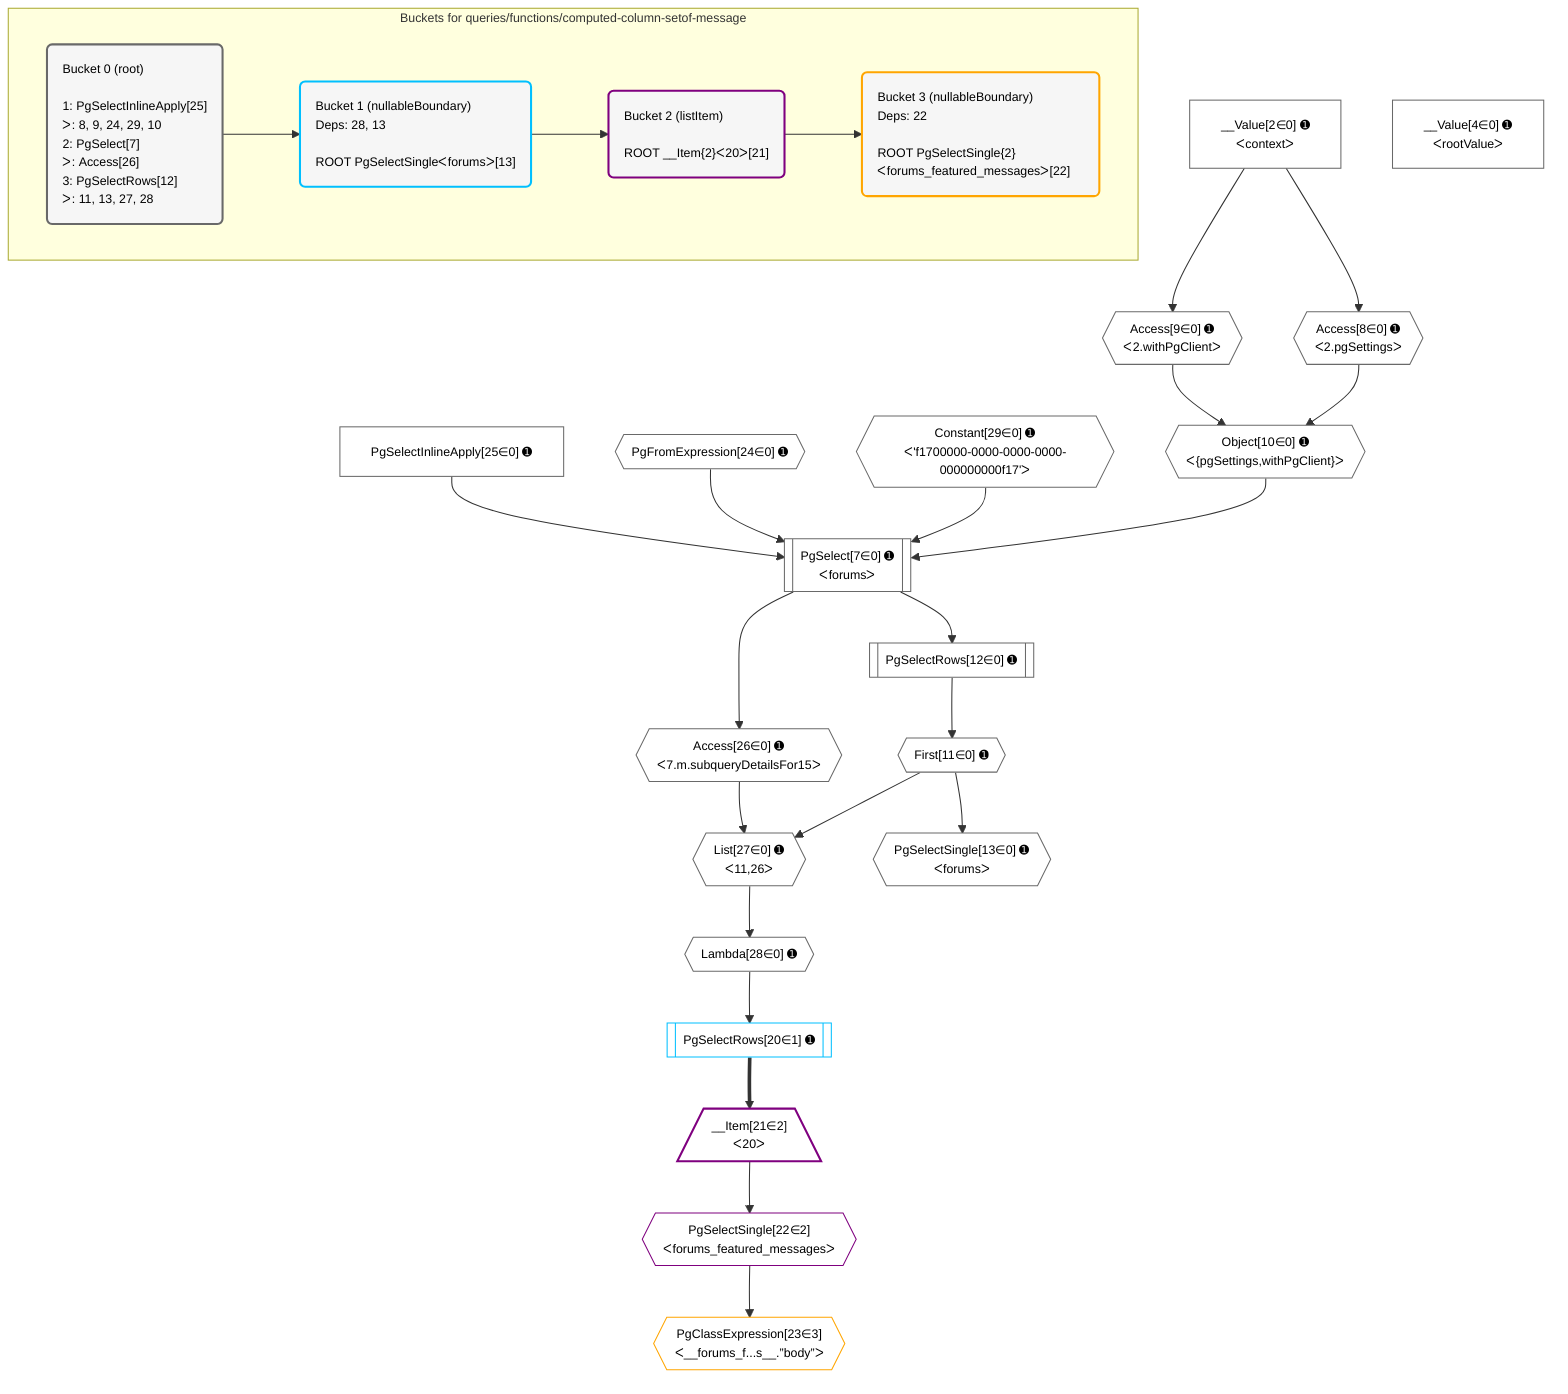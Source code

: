 %%{init: {'themeVariables': { 'fontSize': '12px'}}}%%
graph TD
    classDef path fill:#eee,stroke:#000,color:#000
    classDef plan fill:#fff,stroke-width:1px,color:#000
    classDef itemplan fill:#fff,stroke-width:2px,color:#000
    classDef unbatchedplan fill:#dff,stroke-width:1px,color:#000
    classDef sideeffectplan fill:#fcc,stroke-width:2px,color:#000
    classDef bucket fill:#f6f6f6,color:#000,stroke-width:2px,text-align:left


    %% plan dependencies
    PgSelect7[["PgSelect[7∈0] ➊<br />ᐸforumsᐳ"]]:::plan
    Object10{{"Object[10∈0] ➊<br />ᐸ{pgSettings,withPgClient}ᐳ"}}:::plan
    Constant29{{"Constant[29∈0] ➊<br />ᐸ'f1700000-0000-0000-0000-000000000f17'ᐳ"}}:::plan
    PgFromExpression24{{"PgFromExpression[24∈0] ➊"}}:::plan
    PgSelectInlineApply25["PgSelectInlineApply[25∈0] ➊"]:::plan
    Object10 & Constant29 & PgFromExpression24 & PgSelectInlineApply25 --> PgSelect7
    Access8{{"Access[8∈0] ➊<br />ᐸ2.pgSettingsᐳ"}}:::plan
    Access9{{"Access[9∈0] ➊<br />ᐸ2.withPgClientᐳ"}}:::plan
    Access8 & Access9 --> Object10
    List27{{"List[27∈0] ➊<br />ᐸ11,26ᐳ"}}:::plan
    First11{{"First[11∈0] ➊"}}:::plan
    Access26{{"Access[26∈0] ➊<br />ᐸ7.m.subqueryDetailsFor15ᐳ"}}:::plan
    First11 & Access26 --> List27
    __Value2["__Value[2∈0] ➊<br />ᐸcontextᐳ"]:::plan
    __Value2 --> Access8
    __Value2 --> Access9
    PgSelectRows12[["PgSelectRows[12∈0] ➊"]]:::plan
    PgSelectRows12 --> First11
    PgSelect7 --> PgSelectRows12
    PgSelectSingle13{{"PgSelectSingle[13∈0] ➊<br />ᐸforumsᐳ"}}:::plan
    First11 --> PgSelectSingle13
    PgSelect7 --> Access26
    Lambda28{{"Lambda[28∈0] ➊"}}:::plan
    List27 --> Lambda28
    __Value4["__Value[4∈0] ➊<br />ᐸrootValueᐳ"]:::plan
    PgSelectRows20[["PgSelectRows[20∈1] ➊"]]:::plan
    Lambda28 --> PgSelectRows20
    __Item21[/"__Item[21∈2]<br />ᐸ20ᐳ"\]:::itemplan
    PgSelectRows20 ==> __Item21
    PgSelectSingle22{{"PgSelectSingle[22∈2]<br />ᐸforums_featured_messagesᐳ"}}:::plan
    __Item21 --> PgSelectSingle22
    PgClassExpression23{{"PgClassExpression[23∈3]<br />ᐸ__forums_f...s__.”body”ᐳ"}}:::plan
    PgSelectSingle22 --> PgClassExpression23

    %% define steps

    subgraph "Buckets for queries/functions/computed-column-setof-message"
    Bucket0("Bucket 0 (root)<br /><br />1: PgSelectInlineApply[25]<br />ᐳ: 8, 9, 24, 29, 10<br />2: PgSelect[7]<br />ᐳ: Access[26]<br />3: PgSelectRows[12]<br />ᐳ: 11, 13, 27, 28"):::bucket
    classDef bucket0 stroke:#696969
    class Bucket0,__Value2,__Value4,PgSelect7,Access8,Access9,Object10,First11,PgSelectRows12,PgSelectSingle13,PgFromExpression24,PgSelectInlineApply25,Access26,List27,Lambda28,Constant29 bucket0
    Bucket1("Bucket 1 (nullableBoundary)<br />Deps: 28, 13<br /><br />ROOT PgSelectSingleᐸforumsᐳ[13]"):::bucket
    classDef bucket1 stroke:#00bfff
    class Bucket1,PgSelectRows20 bucket1
    Bucket2("Bucket 2 (listItem)<br /><br />ROOT __Item{2}ᐸ20ᐳ[21]"):::bucket
    classDef bucket2 stroke:#7f007f
    class Bucket2,__Item21,PgSelectSingle22 bucket2
    Bucket3("Bucket 3 (nullableBoundary)<br />Deps: 22<br /><br />ROOT PgSelectSingle{2}ᐸforums_featured_messagesᐳ[22]"):::bucket
    classDef bucket3 stroke:#ffa500
    class Bucket3,PgClassExpression23 bucket3
    Bucket0 --> Bucket1
    Bucket1 --> Bucket2
    Bucket2 --> Bucket3
    end